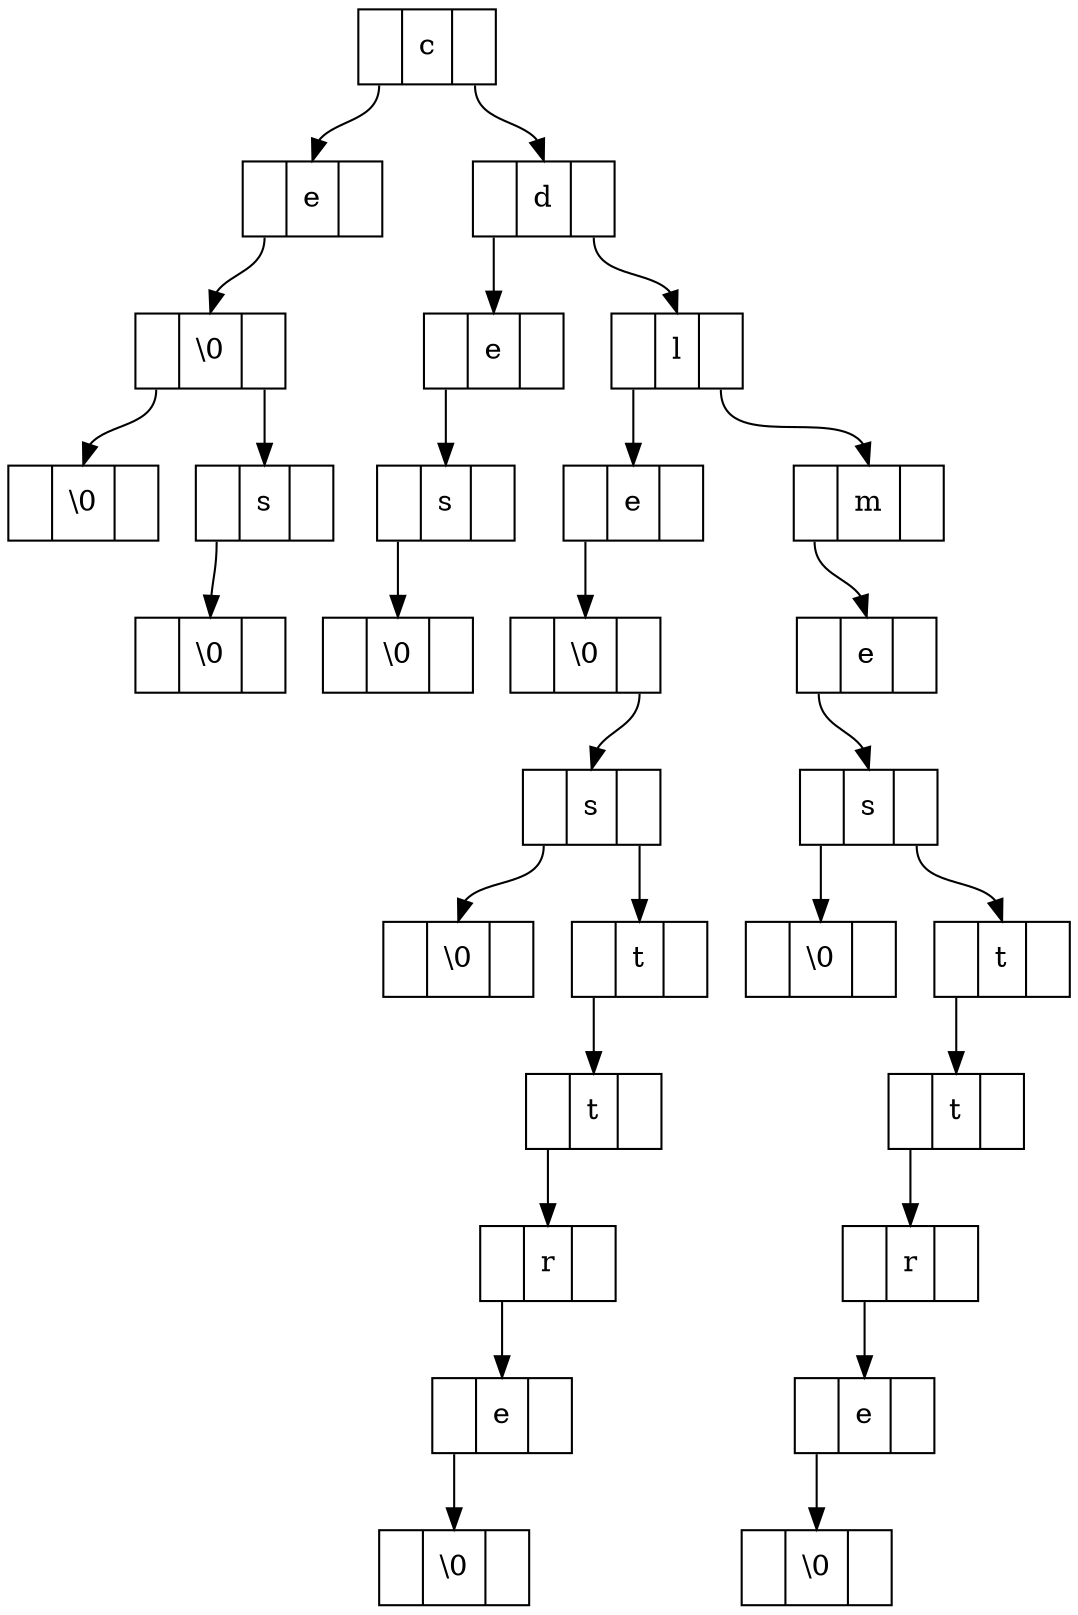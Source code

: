 digraph D {
node [shape=record];
struct0x1e970f0[label="<f0> |<f1> c|<f2> "];
struct0x1e970f0:f0 -> struct0x1e97110:f1;
struct0x1e97110[label="<f0> |<f1> e|<f2> "];
struct0x1e97110:f0 -> struct0x1e97370:f1;
struct0x1e97370[label="<f0> |<f1> \\0|<f2> "];
struct0x1e97370:f0 -> struct0x1e97390:f1;
struct0x1e97390[label="<f0> |<f1> \\0|<f2> "];
struct0x1e97370:f2 -> struct0x1e97130:f1;
struct0x1e97130[label="<f0> |<f1> s|<f2> "];
struct0x1e97130:f0 -> struct0x1e97150:f1;
struct0x1e97150[label="<f0> |<f1> \\0|<f2> "];
struct0x1e970f0:f2 -> struct0x1e97170:f1;
struct0x1e97170[label="<f0> |<f1> d|<f2> "];
struct0x1e97170:f0 -> struct0x1e97190:f1;
struct0x1e97190[label="<f0> |<f1> e|<f2> "];
struct0x1e97190:f0 -> struct0x1e971b0:f1;
struct0x1e971b0[label="<f0> |<f1> s|<f2> "];
struct0x1e971b0:f0 -> struct0x1e971d0:f1;
struct0x1e971d0[label="<f0> |<f1> \\0|<f2> "];
struct0x1e97170:f2 -> struct0x1e971f0:f1;
struct0x1e971f0[label="<f0> |<f1> l|<f2> "];
struct0x1e971f0:f0 -> struct0x1e97210:f1;
struct0x1e97210[label="<f0> |<f1> e|<f2> "];
struct0x1e97210:f0 -> struct0x1e97230:f1;
struct0x1e97230[label="<f0> |<f1> \\0|<f2> "];
struct0x1e97230:f2 -> struct0x1e97250:f1;
struct0x1e97250[label="<f0> |<f1> s|<f2> "];
struct0x1e97250:f0 -> struct0x1e97270:f1;
struct0x1e97270[label="<f0> |<f1> \\0|<f2> "];
struct0x1e97250:f2 -> struct0x1e97290:f1;
struct0x1e97290[label="<f0> |<f1> t|<f2> "];
struct0x1e97290:f0 -> struct0x1e972b0:f1;
struct0x1e972b0[label="<f0> |<f1> t|<f2> "];
struct0x1e972b0:f0 -> struct0x1e972d0:f1;
struct0x1e972d0[label="<f0> |<f1> r|<f2> "];
struct0x1e972d0:f0 -> struct0x1e972f0:f1;
struct0x1e972f0[label="<f0> |<f1> e|<f2> "];
struct0x1e972f0:f0 -> struct0x1e97310:f1;
struct0x1e97310[label="<f0> |<f1> \\0|<f2> "];
struct0x1e971f0:f2 -> struct0x1e97010:f1;
struct0x1e97010[label="<f0> |<f1> m|<f2> "];
struct0x1e97010:f0 -> struct0x1e97030:f1;
struct0x1e97030[label="<f0> |<f1> e|<f2> "];
struct0x1e97030:f0 -> struct0x1e97330:f1;
struct0x1e97330[label="<f0> |<f1> s|<f2> "];
struct0x1e97330:f0 -> struct0x1e97350:f1;
struct0x1e97350[label="<f0> |<f1> \\0|<f2> "];
struct0x1e97330:f2 -> struct0x1e97050:f1;
struct0x1e97050[label="<f0> |<f1> t|<f2> "];
struct0x1e97050:f0 -> struct0x1e97070:f1;
struct0x1e97070[label="<f0> |<f1> t|<f2> "];
struct0x1e97070:f0 -> struct0x1e97090:f1;
struct0x1e97090[label="<f0> |<f1> r|<f2> "];
struct0x1e97090:f0 -> struct0x1e970b0:f1;
struct0x1e970b0[label="<f0> |<f1> e|<f2> "];
struct0x1e970b0:f0 -> struct0x1e970d0:f1;
struct0x1e970d0[label="<f0> |<f1> \\0|<f2> "];
}
